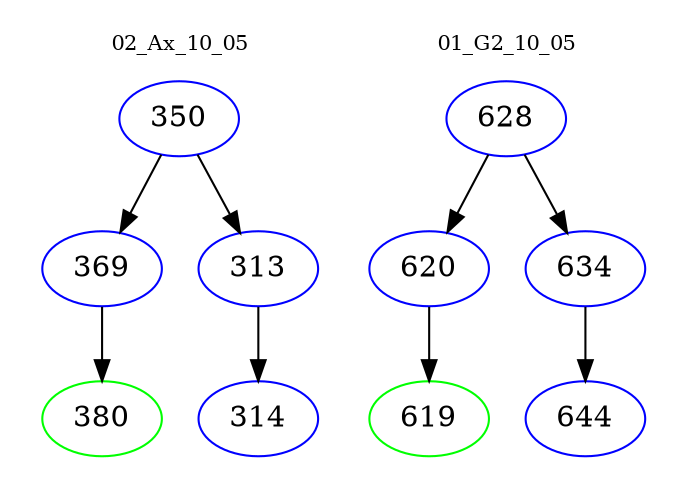 digraph{
subgraph cluster_0 {
color = white
label = "02_Ax_10_05";
fontsize=10;
T0_350 [label="350", color="blue"]
T0_350 -> T0_369 [color="black"]
T0_369 [label="369", color="blue"]
T0_369 -> T0_380 [color="black"]
T0_380 [label="380", color="green"]
T0_350 -> T0_313 [color="black"]
T0_313 [label="313", color="blue"]
T0_313 -> T0_314 [color="black"]
T0_314 [label="314", color="blue"]
}
subgraph cluster_1 {
color = white
label = "01_G2_10_05";
fontsize=10;
T1_628 [label="628", color="blue"]
T1_628 -> T1_620 [color="black"]
T1_620 [label="620", color="blue"]
T1_620 -> T1_619 [color="black"]
T1_619 [label="619", color="green"]
T1_628 -> T1_634 [color="black"]
T1_634 [label="634", color="blue"]
T1_634 -> T1_644 [color="black"]
T1_644 [label="644", color="blue"]
}
}
